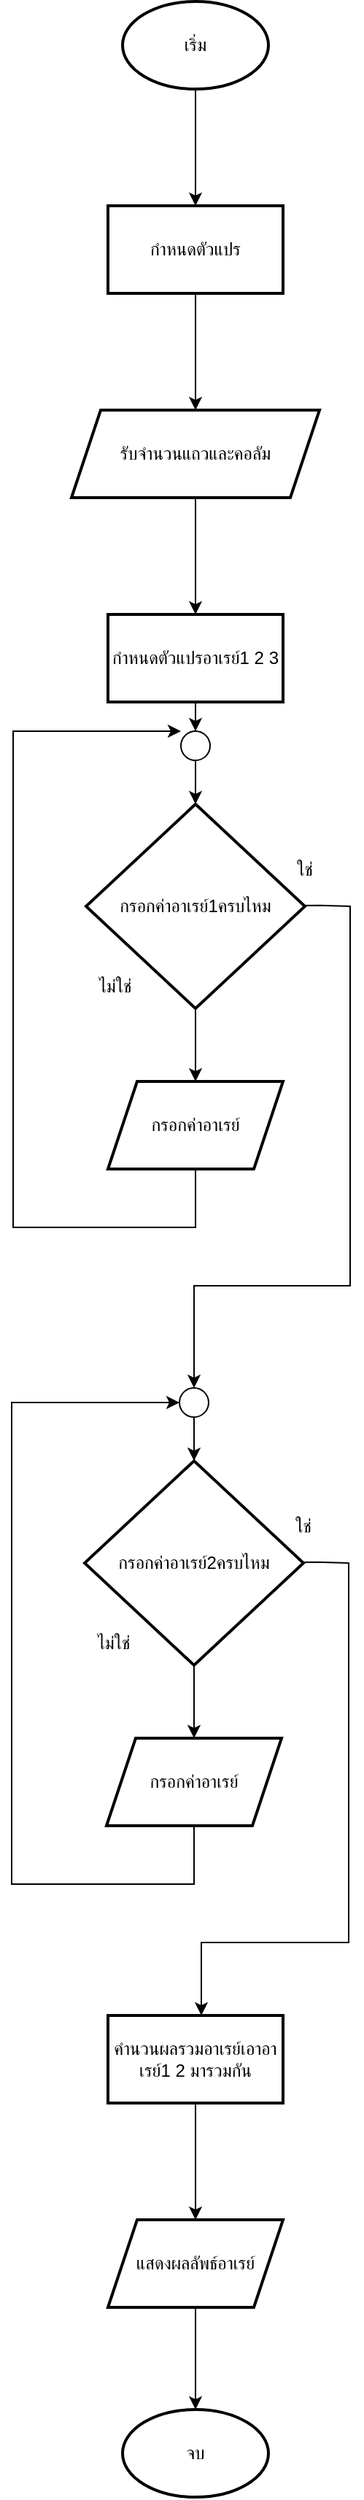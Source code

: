 <mxfile version="25.0.3">
  <diagram name="Page-1" id="ugoa5AF-JXPQ5qLje4hj">
    <mxGraphModel dx="965" dy="510" grid="1" gridSize="10" guides="1" tooltips="1" connect="1" arrows="1" fold="1" page="1" pageScale="1" pageWidth="850" pageHeight="1100" math="0" shadow="0">
      <root>
        <mxCell id="0" />
        <mxCell id="1" parent="0" />
        <mxCell id="BzoIqM4blQ41h01KZd5x-3" value="" style="edgeStyle=orthogonalEdgeStyle;rounded=0;orthogonalLoop=1;jettySize=auto;html=1;" edge="1" parent="1" source="BzoIqM4blQ41h01KZd5x-1" target="BzoIqM4blQ41h01KZd5x-2">
          <mxGeometry relative="1" as="geometry" />
        </mxCell>
        <mxCell id="BzoIqM4blQ41h01KZd5x-1" value="เริ่ม" style="strokeWidth=2;html=1;shape=mxgraph.flowchart.start_1;whiteSpace=wrap;" vertex="1" parent="1">
          <mxGeometry x="325" y="40" width="100" height="60" as="geometry" />
        </mxCell>
        <mxCell id="BzoIqM4blQ41h01KZd5x-5" value="" style="edgeStyle=orthogonalEdgeStyle;rounded=0;orthogonalLoop=1;jettySize=auto;html=1;" edge="1" parent="1" source="BzoIqM4blQ41h01KZd5x-2" target="BzoIqM4blQ41h01KZd5x-4">
          <mxGeometry relative="1" as="geometry" />
        </mxCell>
        <mxCell id="BzoIqM4blQ41h01KZd5x-2" value="กำหนดตัวแปร" style="whiteSpace=wrap;html=1;strokeWidth=2;" vertex="1" parent="1">
          <mxGeometry x="315" y="180" width="120" height="60" as="geometry" />
        </mxCell>
        <mxCell id="BzoIqM4blQ41h01KZd5x-7" value="" style="edgeStyle=orthogonalEdgeStyle;rounded=0;orthogonalLoop=1;jettySize=auto;html=1;" edge="1" parent="1" source="BzoIqM4blQ41h01KZd5x-4" target="BzoIqM4blQ41h01KZd5x-6">
          <mxGeometry relative="1" as="geometry" />
        </mxCell>
        <mxCell id="BzoIqM4blQ41h01KZd5x-4" value="รับจำนวนแถวและคอลัม" style="shape=parallelogram;perimeter=parallelogramPerimeter;whiteSpace=wrap;html=1;fixedSize=1;strokeWidth=2;" vertex="1" parent="1">
          <mxGeometry x="290" y="320" width="170" height="60" as="geometry" />
        </mxCell>
        <mxCell id="BzoIqM4blQ41h01KZd5x-9" value="" style="edgeStyle=orthogonalEdgeStyle;rounded=0;orthogonalLoop=1;jettySize=auto;html=1;" edge="1" parent="1" source="BzoIqM4blQ41h01KZd5x-13" target="BzoIqM4blQ41h01KZd5x-8">
          <mxGeometry relative="1" as="geometry" />
        </mxCell>
        <mxCell id="BzoIqM4blQ41h01KZd5x-6" value="กำหนดตัวแปรอาเรย์1 2 3" style="whiteSpace=wrap;html=1;strokeWidth=2;" vertex="1" parent="1">
          <mxGeometry x="315" y="460" width="120" height="60" as="geometry" />
        </mxCell>
        <mxCell id="BzoIqM4blQ41h01KZd5x-12" style="edgeStyle=orthogonalEdgeStyle;rounded=0;orthogonalLoop=1;jettySize=auto;html=1;entryX=0;entryY=0.5;entryDx=0;entryDy=0;entryPerimeter=0;exitX=0.5;exitY=1;exitDx=0;exitDy=0;" edge="1" parent="1" source="BzoIqM4blQ41h01KZd5x-15">
          <mxGeometry relative="1" as="geometry">
            <mxPoint x="365" y="540" as="targetPoint" />
            <mxPoint x="380" y="926.828" as="sourcePoint" />
            <Array as="points">
              <mxPoint x="375" y="880" />
              <mxPoint x="250" y="880" />
              <mxPoint x="250" y="540" />
            </Array>
          </mxGeometry>
        </mxCell>
        <mxCell id="BzoIqM4blQ41h01KZd5x-16" value="" style="edgeStyle=orthogonalEdgeStyle;rounded=0;orthogonalLoop=1;jettySize=auto;html=1;" edge="1" parent="1" source="BzoIqM4blQ41h01KZd5x-8" target="BzoIqM4blQ41h01KZd5x-15">
          <mxGeometry relative="1" as="geometry" />
        </mxCell>
        <mxCell id="BzoIqM4blQ41h01KZd5x-17" style="edgeStyle=orthogonalEdgeStyle;rounded=0;orthogonalLoop=1;jettySize=auto;html=1;exitX=0.969;exitY=0.496;exitDx=0;exitDy=0;exitPerimeter=0;entryX=0.5;entryY=0;entryDx=0;entryDy=0;entryPerimeter=0;" edge="1" parent="1" source="BzoIqM4blQ41h01KZd5x-8" target="BzoIqM4blQ41h01KZd5x-26">
          <mxGeometry relative="1" as="geometry">
            <mxPoint x="380" y="970" as="targetPoint" />
            <mxPoint x="460.0" y="670.0" as="sourcePoint" />
            <Array as="points">
              <mxPoint x="460" y="659" />
              <mxPoint x="481" y="660" />
              <mxPoint x="481" y="920" />
              <mxPoint x="374" y="920" />
            </Array>
          </mxGeometry>
        </mxCell>
        <mxCell id="BzoIqM4blQ41h01KZd5x-8" value="กรอกค่าอาเรย์1ครบไหม" style="rhombus;whiteSpace=wrap;html=1;strokeWidth=2;" vertex="1" parent="1">
          <mxGeometry x="300" y="590" width="150" height="140" as="geometry" />
        </mxCell>
        <mxCell id="BzoIqM4blQ41h01KZd5x-10" value="ไม่ใช่" style="text;html=1;align=center;verticalAlign=middle;whiteSpace=wrap;rounded=0;" vertex="1" parent="1">
          <mxGeometry x="290" y="700" width="60" height="30" as="geometry" />
        </mxCell>
        <mxCell id="BzoIqM4blQ41h01KZd5x-11" value="ใช่" style="text;html=1;align=center;verticalAlign=middle;whiteSpace=wrap;rounded=0;" vertex="1" parent="1">
          <mxGeometry x="420" y="620" width="60" height="30" as="geometry" />
        </mxCell>
        <mxCell id="BzoIqM4blQ41h01KZd5x-14" value="" style="edgeStyle=orthogonalEdgeStyle;rounded=0;orthogonalLoop=1;jettySize=auto;html=1;" edge="1" parent="1" source="BzoIqM4blQ41h01KZd5x-6" target="BzoIqM4blQ41h01KZd5x-13">
          <mxGeometry relative="1" as="geometry">
            <mxPoint x="375" y="520" as="sourcePoint" />
            <mxPoint x="375" y="590" as="targetPoint" />
          </mxGeometry>
        </mxCell>
        <mxCell id="BzoIqM4blQ41h01KZd5x-13" value="" style="verticalLabelPosition=bottom;verticalAlign=top;html=1;shape=mxgraph.flowchart.on-page_reference;" vertex="1" parent="1">
          <mxGeometry x="365" y="540" width="20" height="20" as="geometry" />
        </mxCell>
        <mxCell id="BzoIqM4blQ41h01KZd5x-15" value="กรอกค่าอาเรย์" style="shape=parallelogram;perimeter=parallelogramPerimeter;whiteSpace=wrap;html=1;fixedSize=1;strokeWidth=2;" vertex="1" parent="1">
          <mxGeometry x="315" y="780" width="120" height="60" as="geometry" />
        </mxCell>
        <mxCell id="BzoIqM4blQ41h01KZd5x-18" value="" style="edgeStyle=orthogonalEdgeStyle;rounded=0;orthogonalLoop=1;jettySize=auto;html=1;" edge="1" parent="1" source="BzoIqM4blQ41h01KZd5x-26" target="BzoIqM4blQ41h01KZd5x-22">
          <mxGeometry relative="1" as="geometry" />
        </mxCell>
        <mxCell id="BzoIqM4blQ41h01KZd5x-19" style="edgeStyle=orthogonalEdgeStyle;rounded=0;orthogonalLoop=1;jettySize=auto;html=1;entryX=0;entryY=0.5;entryDx=0;entryDy=0;entryPerimeter=0;exitX=0.5;exitY=1;exitDx=0;exitDy=0;" edge="1" parent="1" source="BzoIqM4blQ41h01KZd5x-27" target="BzoIqM4blQ41h01KZd5x-26">
          <mxGeometry relative="1" as="geometry">
            <mxPoint x="364" y="990" as="targetPoint" />
            <mxPoint x="379" y="1376.828" as="sourcePoint" />
            <Array as="points">
              <mxPoint x="374" y="1330" />
              <mxPoint x="249" y="1330" />
              <mxPoint x="249" y="1000" />
            </Array>
          </mxGeometry>
        </mxCell>
        <mxCell id="BzoIqM4blQ41h01KZd5x-20" value="" style="edgeStyle=orthogonalEdgeStyle;rounded=0;orthogonalLoop=1;jettySize=auto;html=1;" edge="1" parent="1" source="BzoIqM4blQ41h01KZd5x-22" target="BzoIqM4blQ41h01KZd5x-27">
          <mxGeometry relative="1" as="geometry" />
        </mxCell>
        <mxCell id="BzoIqM4blQ41h01KZd5x-21" style="edgeStyle=orthogonalEdgeStyle;rounded=0;orthogonalLoop=1;jettySize=auto;html=1;exitX=0.969;exitY=0.496;exitDx=0;exitDy=0;exitPerimeter=0;" edge="1" parent="1" source="BzoIqM4blQ41h01KZd5x-22">
          <mxGeometry relative="1" as="geometry">
            <mxPoint x="379" y="1420" as="targetPoint" />
            <mxPoint x="459.0" y="1120" as="sourcePoint" />
            <Array as="points">
              <mxPoint x="459" y="1109" />
              <mxPoint x="480" y="1110" />
              <mxPoint x="480" y="1370" />
              <mxPoint x="379" y="1370" />
            </Array>
          </mxGeometry>
        </mxCell>
        <mxCell id="BzoIqM4blQ41h01KZd5x-22" value="กรอกค่าอาเรย์2ครบไหม" style="rhombus;whiteSpace=wrap;html=1;strokeWidth=2;" vertex="1" parent="1">
          <mxGeometry x="299" y="1040" width="150" height="140" as="geometry" />
        </mxCell>
        <mxCell id="BzoIqM4blQ41h01KZd5x-23" value="ไม่ใช่" style="text;html=1;align=center;verticalAlign=middle;whiteSpace=wrap;rounded=0;" vertex="1" parent="1">
          <mxGeometry x="289" y="1150" width="60" height="30" as="geometry" />
        </mxCell>
        <mxCell id="BzoIqM4blQ41h01KZd5x-24" value="ใช่" style="text;html=1;align=center;verticalAlign=middle;whiteSpace=wrap;rounded=0;" vertex="1" parent="1">
          <mxGeometry x="419" y="1070" width="60" height="30" as="geometry" />
        </mxCell>
        <mxCell id="BzoIqM4blQ41h01KZd5x-26" value="" style="verticalLabelPosition=bottom;verticalAlign=top;html=1;shape=mxgraph.flowchart.on-page_reference;" vertex="1" parent="1">
          <mxGeometry x="364" y="990" width="20" height="20" as="geometry" />
        </mxCell>
        <mxCell id="BzoIqM4blQ41h01KZd5x-27" value="กรอกค่าอาเรย์" style="shape=parallelogram;perimeter=parallelogramPerimeter;whiteSpace=wrap;html=1;fixedSize=1;strokeWidth=2;" vertex="1" parent="1">
          <mxGeometry x="314" y="1230" width="120" height="60" as="geometry" />
        </mxCell>
        <mxCell id="BzoIqM4blQ41h01KZd5x-30" value="" style="edgeStyle=orthogonalEdgeStyle;rounded=0;orthogonalLoop=1;jettySize=auto;html=1;" edge="1" parent="1" source="BzoIqM4blQ41h01KZd5x-28" target="BzoIqM4blQ41h01KZd5x-29">
          <mxGeometry relative="1" as="geometry" />
        </mxCell>
        <mxCell id="BzoIqM4blQ41h01KZd5x-28" value="คำนวนผลรวมอาเรย์เอาอาเรย์1 2 มารวมกัน" style="whiteSpace=wrap;html=1;strokeWidth=2;" vertex="1" parent="1">
          <mxGeometry x="315" y="1420" width="120" height="60" as="geometry" />
        </mxCell>
        <mxCell id="BzoIqM4blQ41h01KZd5x-32" value="" style="edgeStyle=orthogonalEdgeStyle;rounded=0;orthogonalLoop=1;jettySize=auto;html=1;" edge="1" parent="1" source="BzoIqM4blQ41h01KZd5x-29" target="BzoIqM4blQ41h01KZd5x-31">
          <mxGeometry relative="1" as="geometry" />
        </mxCell>
        <mxCell id="BzoIqM4blQ41h01KZd5x-29" value="แสดงผลลัพธ์อาเรย์" style="shape=parallelogram;perimeter=parallelogramPerimeter;whiteSpace=wrap;html=1;fixedSize=1;strokeWidth=2;" vertex="1" parent="1">
          <mxGeometry x="315" y="1560" width="120" height="60" as="geometry" />
        </mxCell>
        <mxCell id="BzoIqM4blQ41h01KZd5x-31" value="จบ" style="strokeWidth=2;html=1;shape=mxgraph.flowchart.start_1;whiteSpace=wrap;" vertex="1" parent="1">
          <mxGeometry x="325" y="1690" width="100" height="60" as="geometry" />
        </mxCell>
      </root>
    </mxGraphModel>
  </diagram>
</mxfile>
